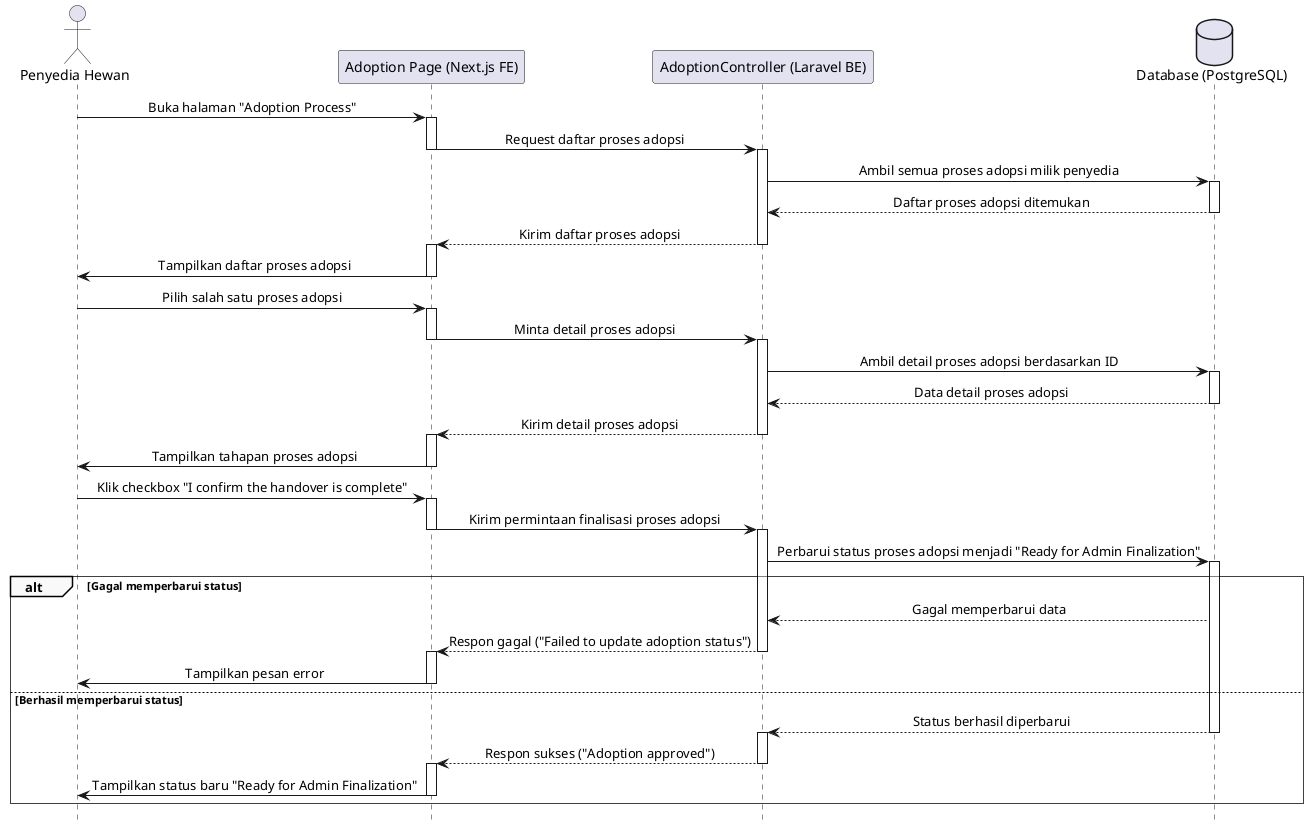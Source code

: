@startuml
' === Styling ===
skinparam sequence {
    LifelineFooterStrategy none
    MessageAlign center
    ArrowThickness 1
    ParticipantPadding 20
    GroupBorderThickness 0.5
    GroupBackgroundColor #F9F9F9
}
hide footbox

' === Participants ===
actor "Penyedia Hewan" as Provider
participant "Adoption Page (Next.js FE)" as FE
participant "AdoptionController (Laravel BE)" as BE
database "Database (PostgreSQL)" as DB

' === Flow: Menyetujui Proses Adopsi ===
Provider -> FE: Buka halaman "Adoption Process"
activate FE
FE -> BE: Request daftar proses adopsi
deactivate FE
activate BE
BE -> DB: Ambil semua proses adopsi milik penyedia
activate DB
DB --> BE: Daftar proses adopsi ditemukan
deactivate DB
BE --> FE: Kirim daftar proses adopsi
deactivate BE
activate FE
FE -> Provider: Tampilkan daftar proses adopsi
deactivate FE

Provider -> FE: Pilih salah satu proses adopsi
activate FE
FE -> BE: Minta detail proses adopsi
deactivate FE
activate BE
BE -> DB: Ambil detail proses adopsi berdasarkan ID
activate DB
DB --> BE: Data detail proses adopsi
deactivate DB
BE --> FE: Kirim detail proses adopsi
deactivate BE
activate FE
FE -> Provider: Tampilkan tahapan proses adopsi
deactivate FE

Provider -> FE: Klik checkbox "I confirm the handover is complete"
activate FE
FE -> BE: Kirim permintaan finalisasi proses adopsi
deactivate FE
activate BE
BE -> DB: Perbarui status proses adopsi menjadi "Ready for Admin Finalization"
activate DB

alt Gagal memperbarui status
    DB --> BE: Gagal memperbarui data
    BE --> FE: Respon gagal ("Failed to update adoption status")
    deactivate BE
    activate FE
    FE -> Provider: Tampilkan pesan error
    deactivate FE
else Berhasil memperbarui status
    DB --> BE: Status berhasil diperbarui
    deactivate DB
    activate BE
    BE --> FE: Respon sukses ("Adoption approved")
    deactivate BE
    activate FE
    FE -> Provider: Tampilkan status baru "Ready for Admin Finalization"
    deactivate FE
end

@enduml
